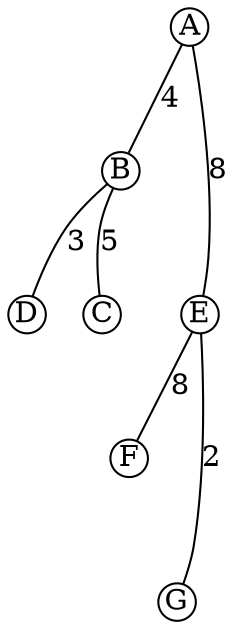 graph Demo {
      node [height=0.25,width=0.25,fixedsize=true]
      A -- B [label="4"]
      A -- E [label="8"]
      B -- E [label="10", style="invis"]
      B -- D [label="3"]
      B -- C [label="5"]
      C -- F [label="8", style="invis"]
      E -- F [label="8"]
      E -- G [label="2"]
      F -- G [label="11", style="invis"] 
}
